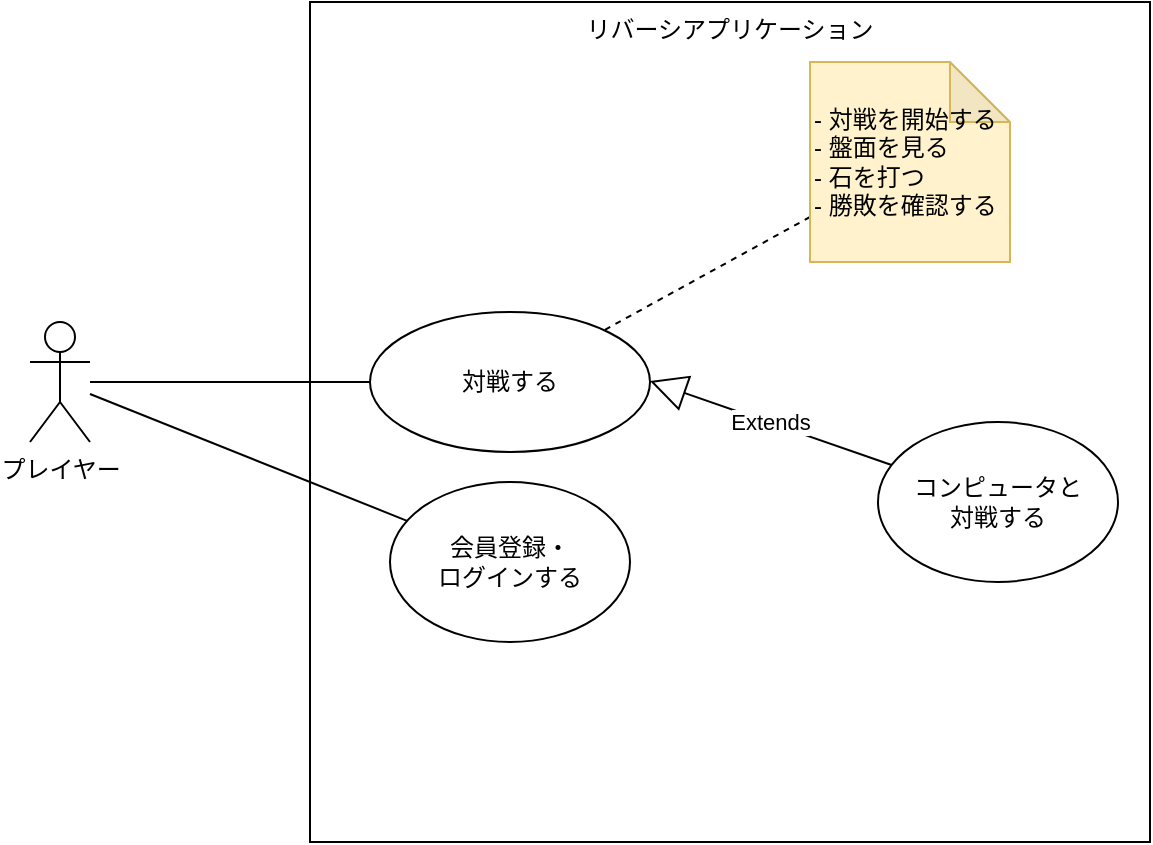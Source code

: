 <mxfile>
    <diagram id="RvQzj_3LIGvtRKZFoMdA" name="ページ1">
        <mxGraphModel dx="808" dy="497" grid="1" gridSize="10" guides="1" tooltips="1" connect="1" arrows="1" fold="1" page="1" pageScale="1" pageWidth="827" pageHeight="1169" math="0" shadow="0">
            <root>
                <mxCell id="0"/>
                <mxCell id="1" parent="0"/>
                <mxCell id="2" value="リバーシアプリケーション" style="whiteSpace=wrap;html=1;aspect=fixed;verticalAlign=top;" vertex="1" parent="1">
                    <mxGeometry x="270" y="40" width="420" height="420" as="geometry"/>
                </mxCell>
                <mxCell id="3" value="プレイヤー" style="shape=umlActor;verticalLabelPosition=bottom;verticalAlign=top;html=1;" vertex="1" parent="1">
                    <mxGeometry x="130" y="200" width="30" height="60" as="geometry"/>
                </mxCell>
                <mxCell id="6" style="edgeStyle=none;html=1;startArrow=none;startFill=0;endArrow=none;endFill=0;" edge="1" parent="1" source="5" target="3">
                    <mxGeometry relative="1" as="geometry"/>
                </mxCell>
                <mxCell id="5" value="対戦する" style="ellipse;whiteSpace=wrap;html=1;" vertex="1" parent="1">
                    <mxGeometry x="300" y="195" width="140" height="70" as="geometry"/>
                </mxCell>
                <mxCell id="8" style="edgeStyle=none;html=1;startArrow=none;startFill=0;endArrow=none;endFill=0;dashed=1;" edge="1" parent="1" source="7" target="5">
                    <mxGeometry relative="1" as="geometry"/>
                </mxCell>
                <mxCell id="7" value="- 対戦を開始する&lt;br&gt;- 盤面を見る&lt;br&gt;- 石を打つ&lt;br&gt;&lt;div style=&quot;&quot;&gt;&lt;span style=&quot;background-color: initial;&quot;&gt;- 勝敗を確認する&lt;/span&gt;&lt;/div&gt;" style="shape=note;whiteSpace=wrap;html=1;backgroundOutline=1;darkOpacity=0.05;fillColor=#fff2cc;strokeColor=#d6b656;align=left;" vertex="1" parent="1">
                    <mxGeometry x="520" y="70" width="100" height="100" as="geometry"/>
                </mxCell>
                <mxCell id="10" style="edgeStyle=none;html=1;startArrow=none;startFill=0;endArrow=none;endFill=0;" edge="1" parent="1" source="9" target="3">
                    <mxGeometry relative="1" as="geometry"/>
                </mxCell>
                <mxCell id="9" value="会員登録・&lt;br&gt;ログインする" style="ellipse;whiteSpace=wrap;html=1;" vertex="1" parent="1">
                    <mxGeometry x="310" y="280" width="120" height="80" as="geometry"/>
                </mxCell>
                <mxCell id="11" value="コンピュータと&lt;br&gt;対戦する" style="ellipse;whiteSpace=wrap;html=1;" vertex="1" parent="1">
                    <mxGeometry x="554" y="250" width="120" height="80" as="geometry"/>
                </mxCell>
                <mxCell id="12" value="Extends" style="endArrow=block;endSize=16;endFill=0;html=1;" edge="1" parent="1" source="11">
                    <mxGeometry width="160" relative="1" as="geometry">
                        <mxPoint x="280" y="229.5" as="sourcePoint"/>
                        <mxPoint x="440" y="229.5" as="targetPoint"/>
                    </mxGeometry>
                </mxCell>
            </root>
        </mxGraphModel>
    </diagram>
</mxfile>